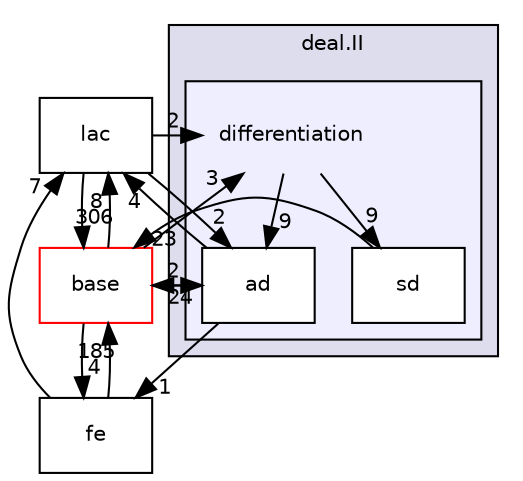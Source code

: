digraph "include/deal.II/differentiation" {
  compound=true
  node [ fontsize="10", fontname="Helvetica"];
  edge [ labelfontsize="10", labelfontname="Helvetica"];
  subgraph clusterdir_ee90d91a514b839c31faec7a1d916f67 {
    graph [ bgcolor="#ddddee", pencolor="black", label="deal.II" fontname="Helvetica", fontsize="10", URL="dir_ee90d91a514b839c31faec7a1d916f67.html"]
  subgraph clusterdir_f3c5e5ce8027ac46c102eb7f94481274 {
    graph [ bgcolor="#eeeeff", pencolor="black", label="" URL="dir_f3c5e5ce8027ac46c102eb7f94481274.html"];
    dir_f3c5e5ce8027ac46c102eb7f94481274 [shape=plaintext label="differentiation"];
    dir_3b10fd41257b686e31e3422bb2254cec [shape=box label="ad" color="black" fillcolor="white" style="filled" URL="dir_3b10fd41257b686e31e3422bb2254cec.html"];
    dir_9f185de39f30f5bd381b96f20bd33dae [shape=box label="sd" color="black" fillcolor="white" style="filled" URL="dir_9f185de39f30f5bd381b96f20bd33dae.html"];
  }
  }
  dir_b2430326e20a3ae038db3bac19f0573b [shape=box label="lac" URL="dir_b2430326e20a3ae038db3bac19f0573b.html"];
  dir_90a2ad6518b731f1dc196d14153b8b6b [shape=box label="base" fillcolor="white" style="filled" color="red" URL="dir_90a2ad6518b731f1dc196d14153b8b6b.html"];
  dir_9706acb4d69a98d7c15ebe226493116f [shape=box label="fe" URL="dir_9706acb4d69a98d7c15ebe226493116f.html"];
  dir_f3c5e5ce8027ac46c102eb7f94481274->dir_3b10fd41257b686e31e3422bb2254cec [headlabel="9", labeldistance=1.5 headhref="dir_000079_000082.html"];
  dir_f3c5e5ce8027ac46c102eb7f94481274->dir_9f185de39f30f5bd381b96f20bd33dae [headlabel="9", labeldistance=1.5 headhref="dir_000079_000085.html"];
  dir_b2430326e20a3ae038db3bac19f0573b->dir_f3c5e5ce8027ac46c102eb7f94481274 [headlabel="2", labeldistance=1.5 headhref="dir_000013_000079.html"];
  dir_b2430326e20a3ae038db3bac19f0573b->dir_3b10fd41257b686e31e3422bb2254cec [headlabel="2", labeldistance=1.5 headhref="dir_000013_000082.html"];
  dir_b2430326e20a3ae038db3bac19f0573b->dir_90a2ad6518b731f1dc196d14153b8b6b [headlabel="306", labeldistance=1.5 headhref="dir_000013_000010.html"];
  dir_3b10fd41257b686e31e3422bb2254cec->dir_b2430326e20a3ae038db3bac19f0573b [headlabel="4", labeldistance=1.5 headhref="dir_000082_000013.html"];
  dir_3b10fd41257b686e31e3422bb2254cec->dir_90a2ad6518b731f1dc196d14153b8b6b [headlabel="24", labeldistance=1.5 headhref="dir_000082_000010.html"];
  dir_3b10fd41257b686e31e3422bb2254cec->dir_9706acb4d69a98d7c15ebe226493116f [headlabel="1", labeldistance=1.5 headhref="dir_000082_000016.html"];
  dir_9f185de39f30f5bd381b96f20bd33dae->dir_90a2ad6518b731f1dc196d14153b8b6b [headlabel="23", labeldistance=1.5 headhref="dir_000085_000010.html"];
  dir_90a2ad6518b731f1dc196d14153b8b6b->dir_f3c5e5ce8027ac46c102eb7f94481274 [headlabel="3", labeldistance=1.5 headhref="dir_000010_000079.html"];
  dir_90a2ad6518b731f1dc196d14153b8b6b->dir_b2430326e20a3ae038db3bac19f0573b [headlabel="8", labeldistance=1.5 headhref="dir_000010_000013.html"];
  dir_90a2ad6518b731f1dc196d14153b8b6b->dir_3b10fd41257b686e31e3422bb2254cec [headlabel="2", labeldistance=1.5 headhref="dir_000010_000082.html"];
  dir_90a2ad6518b731f1dc196d14153b8b6b->dir_9706acb4d69a98d7c15ebe226493116f [headlabel="4", labeldistance=1.5 headhref="dir_000010_000016.html"];
  dir_9706acb4d69a98d7c15ebe226493116f->dir_b2430326e20a3ae038db3bac19f0573b [headlabel="7", labeldistance=1.5 headhref="dir_000016_000013.html"];
  dir_9706acb4d69a98d7c15ebe226493116f->dir_90a2ad6518b731f1dc196d14153b8b6b [headlabel="185", labeldistance=1.5 headhref="dir_000016_000010.html"];
}
